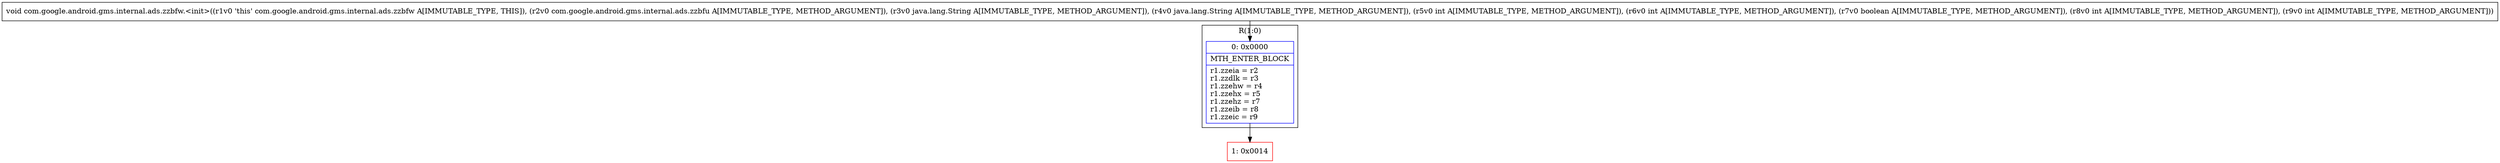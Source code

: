 digraph "CFG forcom.google.android.gms.internal.ads.zzbfw.\<init\>(Lcom\/google\/android\/gms\/internal\/ads\/zzbfu;Ljava\/lang\/String;Ljava\/lang\/String;IIZII)V" {
subgraph cluster_Region_112220913 {
label = "R(1:0)";
node [shape=record,color=blue];
Node_0 [shape=record,label="{0\:\ 0x0000|MTH_ENTER_BLOCK\l|r1.zzeia = r2\lr1.zzdlk = r3\lr1.zzehw = r4\lr1.zzehx = r5\lr1.zzehz = r7\lr1.zzeib = r8\lr1.zzeic = r9\l}"];
}
Node_1 [shape=record,color=red,label="{1\:\ 0x0014}"];
MethodNode[shape=record,label="{void com.google.android.gms.internal.ads.zzbfw.\<init\>((r1v0 'this' com.google.android.gms.internal.ads.zzbfw A[IMMUTABLE_TYPE, THIS]), (r2v0 com.google.android.gms.internal.ads.zzbfu A[IMMUTABLE_TYPE, METHOD_ARGUMENT]), (r3v0 java.lang.String A[IMMUTABLE_TYPE, METHOD_ARGUMENT]), (r4v0 java.lang.String A[IMMUTABLE_TYPE, METHOD_ARGUMENT]), (r5v0 int A[IMMUTABLE_TYPE, METHOD_ARGUMENT]), (r6v0 int A[IMMUTABLE_TYPE, METHOD_ARGUMENT]), (r7v0 boolean A[IMMUTABLE_TYPE, METHOD_ARGUMENT]), (r8v0 int A[IMMUTABLE_TYPE, METHOD_ARGUMENT]), (r9v0 int A[IMMUTABLE_TYPE, METHOD_ARGUMENT])) }"];
MethodNode -> Node_0;
Node_0 -> Node_1;
}

